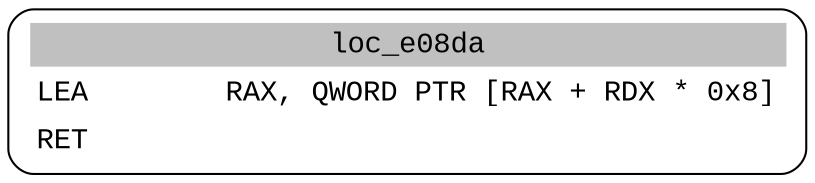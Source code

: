 digraph asm_graph {
1941 [
shape="Mrecord" fontname="Courier New"label =<<table border="0" cellborder="0" cellpadding="3"><tr><td align="center" colspan="2" bgcolor="grey">loc_e08da</td></tr><tr><td align="left">LEA        RAX, QWORD PTR [RAX + RDX * 0x8]</td></tr><tr><td align="left">RET        </td></tr></table>> ];
}